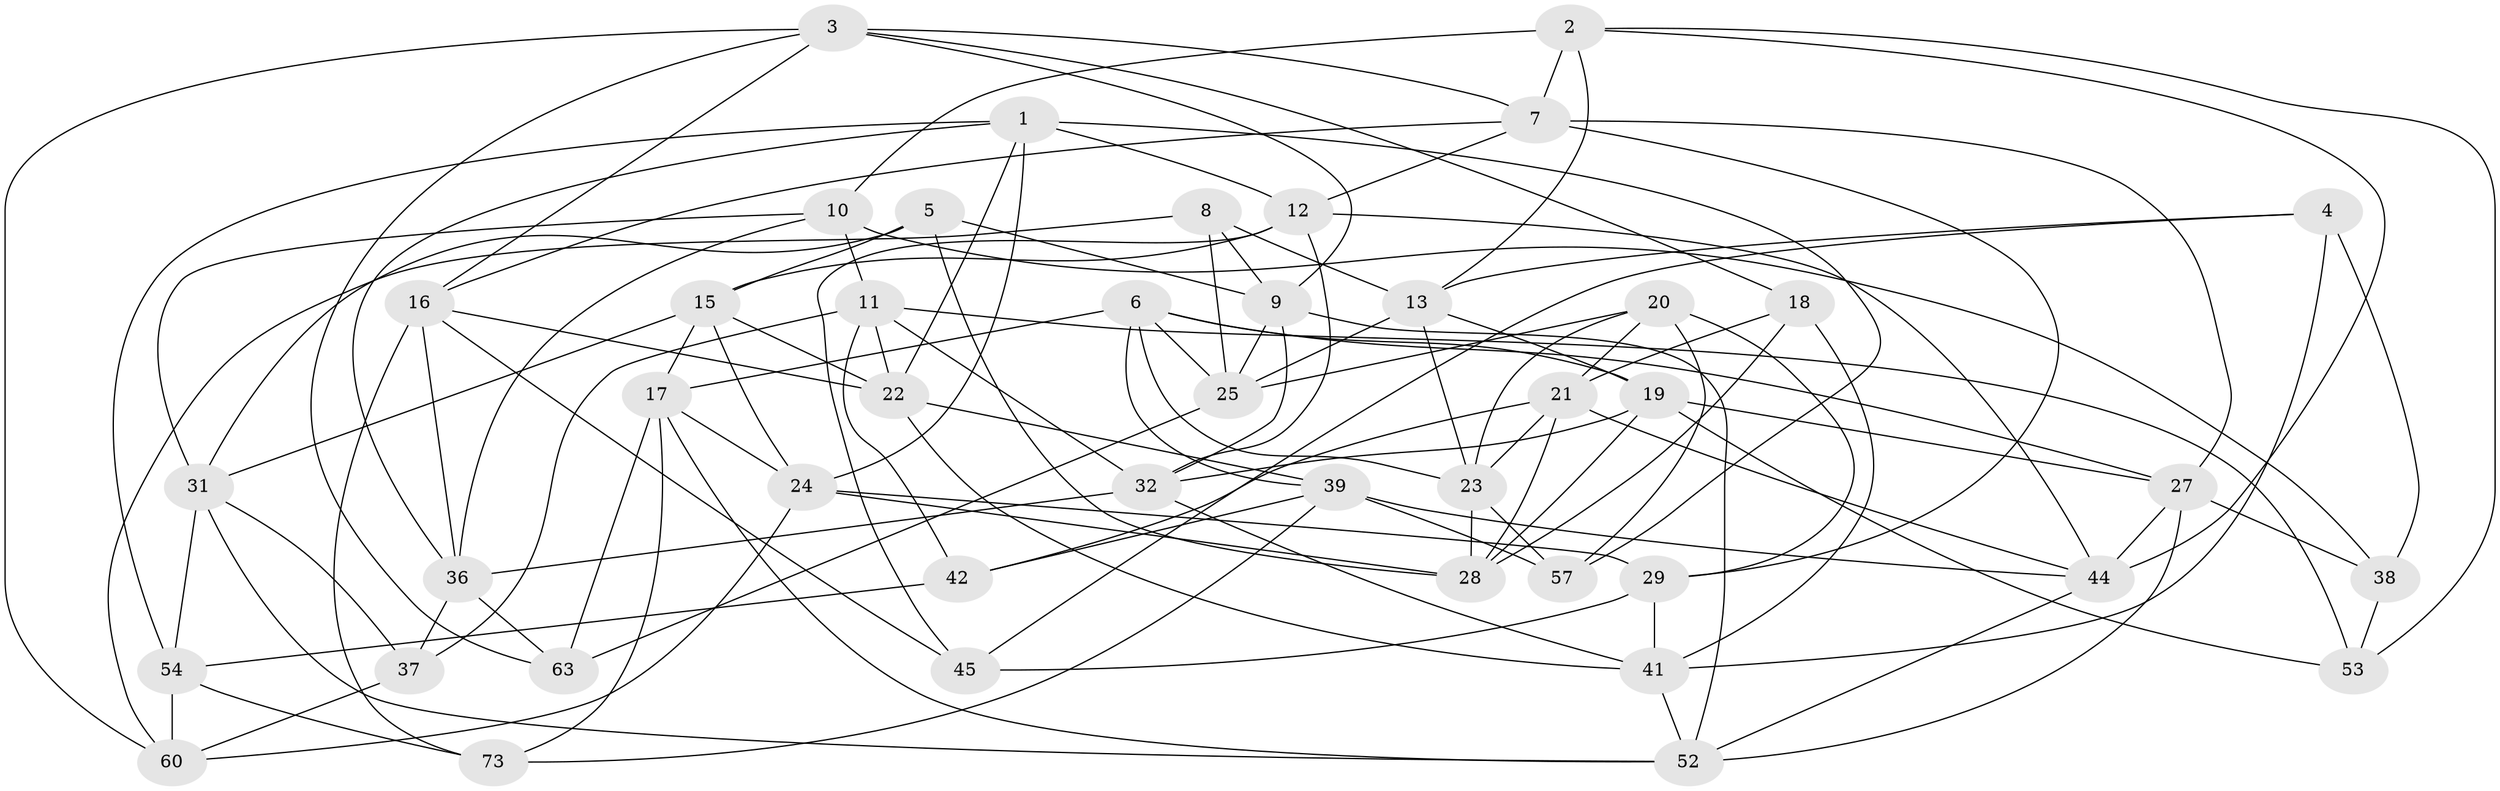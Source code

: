 // Generated by graph-tools (version 1.1) at 2025/24/03/03/25 07:24:26]
// undirected, 44 vertices, 117 edges
graph export_dot {
graph [start="1"]
  node [color=gray90,style=filled];
  1 [super="+58"];
  2 [super="+35"];
  3 [super="+69"];
  4;
  5;
  6 [super="+43"];
  7 [super="+48"];
  8;
  9 [super="+34"];
  10 [super="+14"];
  11 [super="+56"];
  12 [super="+67"];
  13 [super="+70"];
  15 [super="+62"];
  16 [super="+30"];
  17 [super="+40"];
  18;
  19 [super="+61"];
  20 [super="+49"];
  21 [super="+51"];
  22 [super="+68"];
  23 [super="+65"];
  24 [super="+26"];
  25 [super="+33"];
  27 [super="+46"];
  28 [super="+55"];
  29 [super="+76"];
  31 [super="+72"];
  32 [super="+64"];
  36 [super="+66"];
  37;
  38;
  39 [super="+47"];
  41 [super="+50"];
  42;
  44 [super="+59"];
  45;
  52 [super="+74"];
  53;
  54 [super="+75"];
  57;
  60 [super="+71"];
  63;
  73;
  1 -- 22;
  1 -- 57;
  1 -- 36;
  1 -- 24;
  1 -- 12;
  1 -- 54;
  2 -- 44;
  2 -- 53;
  2 -- 10 [weight=2];
  2 -- 7;
  2 -- 13;
  3 -- 18;
  3 -- 63;
  3 -- 9;
  3 -- 16;
  3 -- 60;
  3 -- 7;
  4 -- 45;
  4 -- 38;
  4 -- 41;
  4 -- 13;
  5 -- 9;
  5 -- 31;
  5 -- 28;
  5 -- 15;
  6 -- 27;
  6 -- 25;
  6 -- 23;
  6 -- 39;
  6 -- 19;
  6 -- 17;
  7 -- 29;
  7 -- 27;
  7 -- 16;
  7 -- 12;
  8 -- 25;
  8 -- 9;
  8 -- 13;
  8 -- 60;
  9 -- 32;
  9 -- 52;
  9 -- 25;
  10 -- 38;
  10 -- 11;
  10 -- 36;
  10 -- 31;
  11 -- 42;
  11 -- 37;
  11 -- 53;
  11 -- 32;
  11 -- 22;
  12 -- 45;
  12 -- 44;
  12 -- 15;
  12 -- 32;
  13 -- 25;
  13 -- 23;
  13 -- 19;
  15 -- 31;
  15 -- 22;
  15 -- 24;
  15 -- 17;
  16 -- 45;
  16 -- 73;
  16 -- 36;
  16 -- 22;
  17 -- 73;
  17 -- 52;
  17 -- 24;
  17 -- 63;
  18 -- 41;
  18 -- 28;
  18 -- 21;
  19 -- 53;
  19 -- 32;
  19 -- 27;
  19 -- 28;
  20 -- 25;
  20 -- 23;
  20 -- 29 [weight=2];
  20 -- 57;
  20 -- 21;
  21 -- 28;
  21 -- 23;
  21 -- 44;
  21 -- 42;
  22 -- 39;
  22 -- 41;
  23 -- 28;
  23 -- 57;
  24 -- 28;
  24 -- 29;
  24 -- 60;
  25 -- 63;
  27 -- 52;
  27 -- 38;
  27 -- 44;
  29 -- 41;
  29 -- 45;
  31 -- 37;
  31 -- 54;
  31 -- 52;
  32 -- 41;
  32 -- 36;
  36 -- 63;
  36 -- 37;
  37 -- 60;
  38 -- 53;
  39 -- 73;
  39 -- 57;
  39 -- 42;
  39 -- 44;
  41 -- 52;
  42 -- 54;
  44 -- 52;
  54 -- 73;
  54 -- 60 [weight=2];
}
